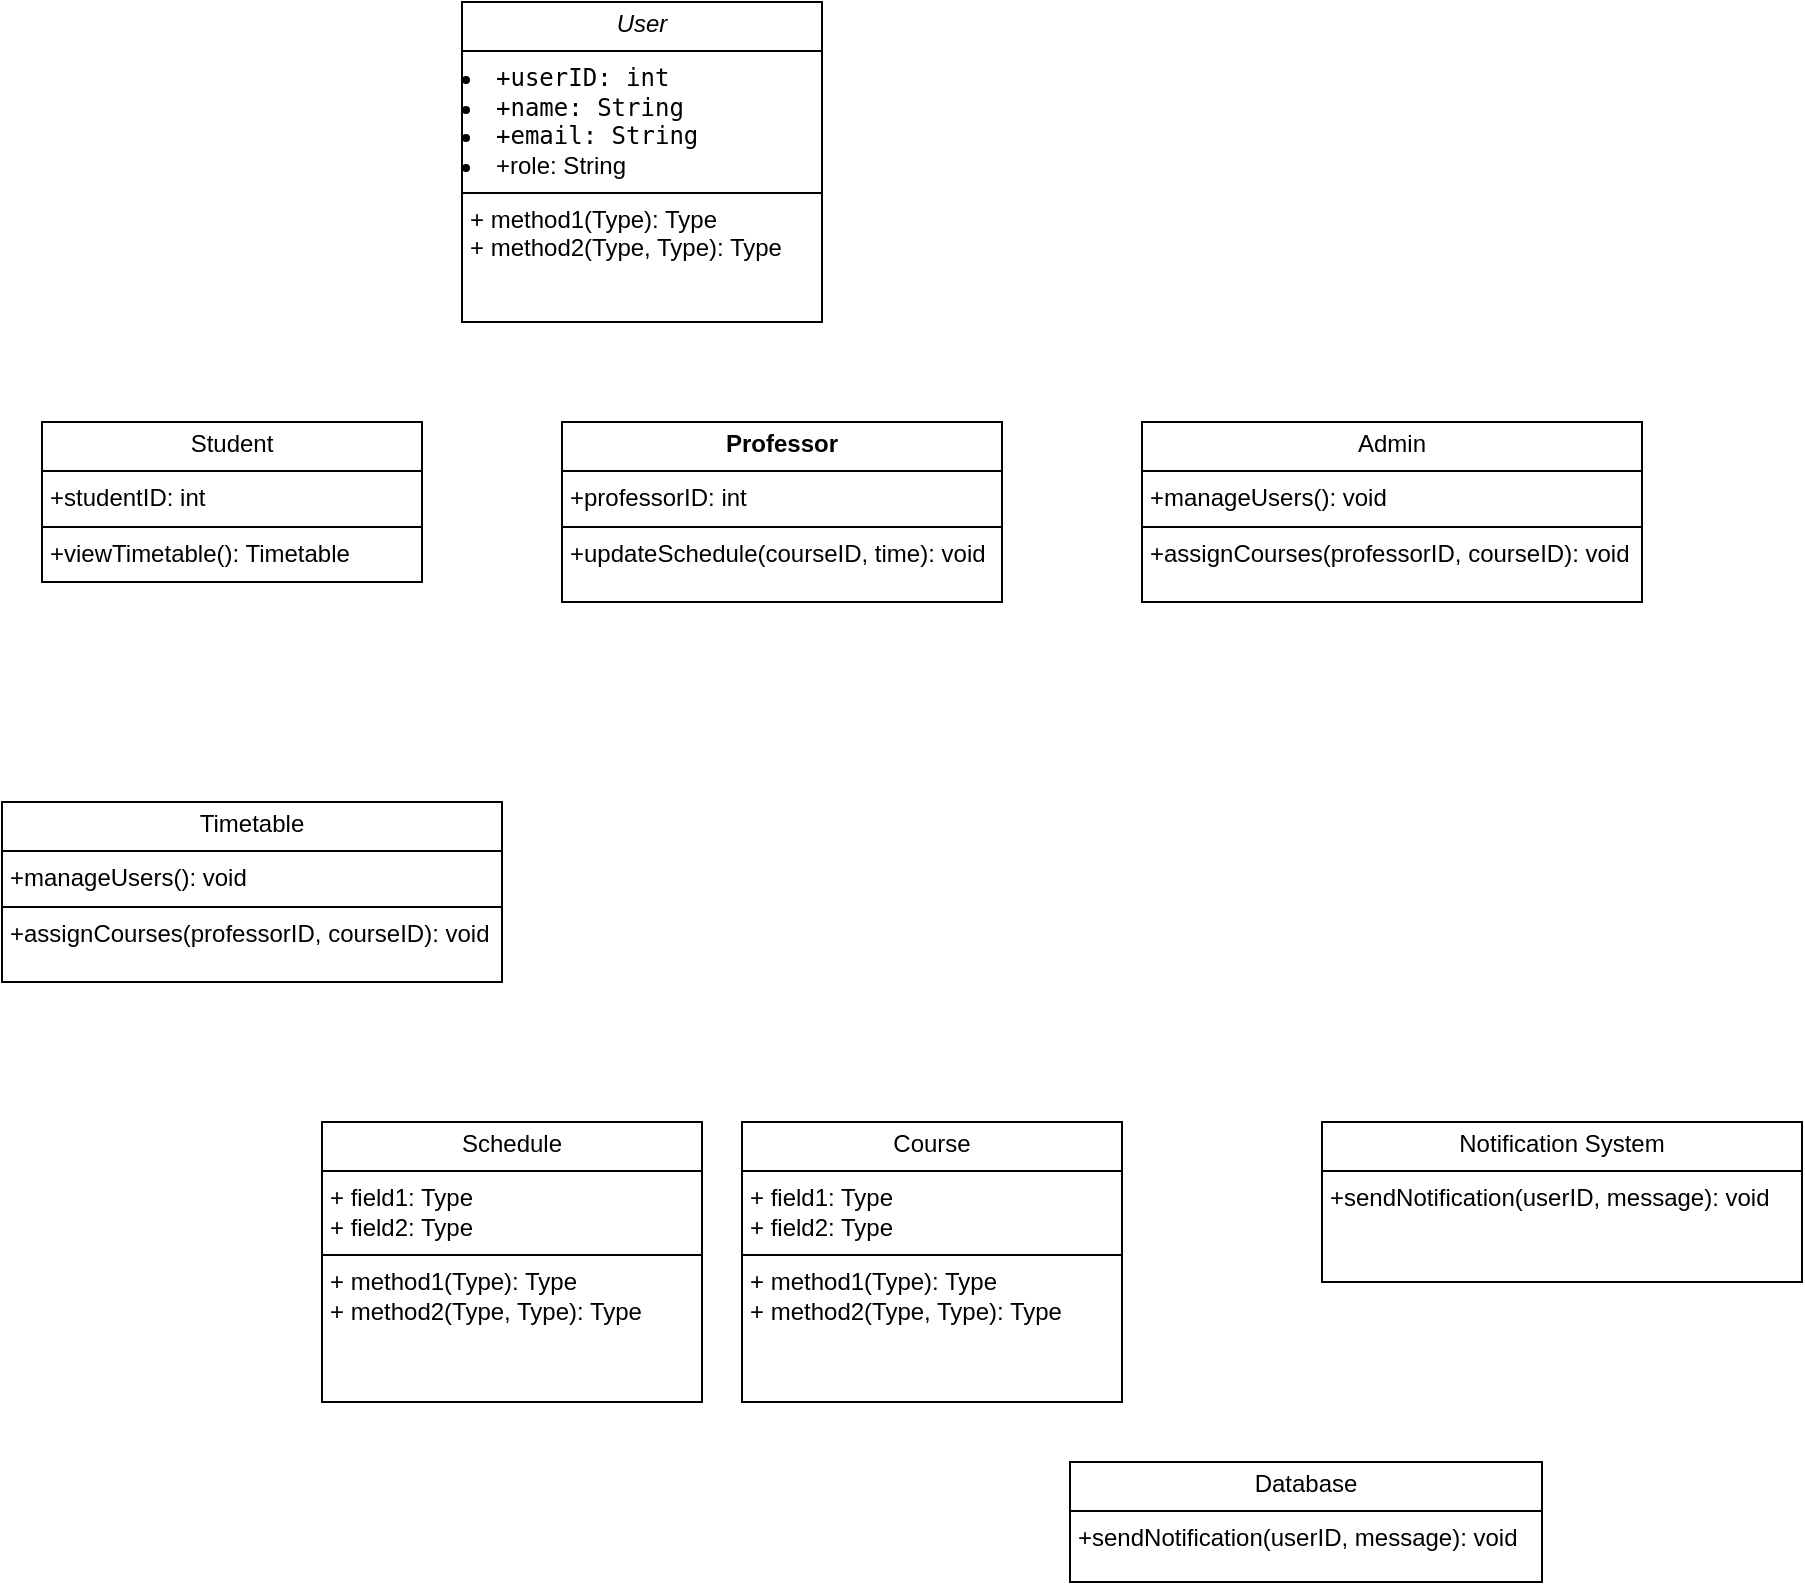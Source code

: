 <mxfile version="26.1.0">
  <diagram name="Page-1" id="SlW4962E-RbiIBDBZss2">
    <mxGraphModel dx="2062" dy="655" grid="1" gridSize="10" guides="1" tooltips="1" connect="1" arrows="1" fold="1" page="1" pageScale="1" pageWidth="827" pageHeight="1169" math="0" shadow="0">
      <root>
        <mxCell id="0" />
        <mxCell id="1" parent="0" />
        <mxCell id="CbIUsaz2GKmM31-lCiuR-1" value="&lt;p style=&quot;margin:0px;margin-top:4px;text-align:center;&quot;&gt;&lt;i&gt;User&lt;/i&gt;&lt;/p&gt;&lt;hr size=&quot;1&quot; style=&quot;border-style:solid;&quot;&gt;&lt;li data-end=&quot;223&quot; data-start=&quot;205&quot;&gt;&lt;code data-end=&quot;221&quot; data-start=&quot;207&quot;&gt;+userID: int&lt;/code&gt;&lt;/li&gt;&lt;li data-end=&quot;246&quot; data-start=&quot;227&quot;&gt;&lt;code data-end=&quot;244&quot; data-start=&quot;229&quot;&gt;+name: String&lt;/code&gt;&lt;/li&gt;&lt;li data-end=&quot;270&quot; data-start=&quot;250&quot;&gt;&lt;code data-end=&quot;268&quot; data-start=&quot;252&quot;&gt;+email: String&lt;/code&gt;&lt;/li&gt;&lt;li data-end=&quot;270&quot; data-start=&quot;250&quot;&gt;+role: String&lt;/li&gt;&lt;hr size=&quot;1&quot; style=&quot;border-style:solid;&quot;&gt;&lt;p style=&quot;margin:0px;margin-left:4px;&quot;&gt;+ method1(Type): Type&lt;br&gt;+ method2(Type, Type): Type&lt;/p&gt;" style="verticalAlign=top;align=left;overflow=fill;html=1;whiteSpace=wrap;" vertex="1" parent="1">
          <mxGeometry x="110" y="10" width="180" height="160" as="geometry" />
        </mxCell>
        <mxCell id="CbIUsaz2GKmM31-lCiuR-2" value="&lt;p style=&quot;margin:0px;margin-top:4px;text-align:center;&quot;&gt;Student&lt;/p&gt;&lt;hr size=&quot;1&quot; style=&quot;border-style:solid;&quot;&gt;&lt;p style=&quot;margin:0px;margin-left:4px;&quot;&gt;+studentID: int&lt;/p&gt;&lt;hr size=&quot;1&quot; style=&quot;border-style:solid;&quot;&gt;&lt;p style=&quot;margin:0px;margin-left:4px;&quot;&gt;+viewTimetable(): Timetable&lt;/p&gt;" style="verticalAlign=top;align=left;overflow=fill;html=1;whiteSpace=wrap;" vertex="1" parent="1">
          <mxGeometry x="-100" y="220" width="190" height="80" as="geometry" />
        </mxCell>
        <mxCell id="CbIUsaz2GKmM31-lCiuR-5" value="&lt;p style=&quot;margin:0px;margin-top:4px;text-align:center;&quot;&gt;&lt;strong data-end=&quot;463&quot; data-start=&quot;450&quot;&gt;Professor&lt;/strong&gt;&lt;/p&gt;&lt;hr size=&quot;1&quot; style=&quot;border-style:solid;&quot;&gt;&lt;p style=&quot;margin:0px;margin-left:4px;&quot;&gt;+professorID: int&lt;/p&gt;&lt;hr size=&quot;1&quot; style=&quot;border-style:solid;&quot;&gt;&lt;p style=&quot;margin:0px;margin-left:4px;&quot;&gt;+updateSchedule(courseID, time): void&lt;/p&gt;" style="verticalAlign=top;align=left;overflow=fill;html=1;whiteSpace=wrap;" vertex="1" parent="1">
          <mxGeometry x="160" y="220" width="220" height="90" as="geometry" />
        </mxCell>
        <mxCell id="CbIUsaz2GKmM31-lCiuR-6" value="&lt;p style=&quot;margin:0px;margin-top:4px;text-align:center;&quot;&gt;Notification System&lt;/p&gt;&lt;hr size=&quot;1&quot; style=&quot;border-style:solid;&quot;&gt;&lt;p style=&quot;margin:0px;margin-left:4px;&quot;&gt;+sendNotification(userID, message): void&lt;/p&gt;" style="verticalAlign=top;align=left;overflow=fill;html=1;whiteSpace=wrap;" vertex="1" parent="1">
          <mxGeometry x="540" y="570" width="240" height="80" as="geometry" />
        </mxCell>
        <mxCell id="CbIUsaz2GKmM31-lCiuR-7" value="&lt;p style=&quot;margin:0px;margin-top:4px;text-align:center;&quot;&gt;Schedule&lt;/p&gt;&lt;hr size=&quot;1&quot; style=&quot;border-style:solid;&quot;&gt;&lt;p style=&quot;margin:0px;margin-left:4px;&quot;&gt;+ field1: Type&lt;br&gt;+ field2: Type&lt;/p&gt;&lt;hr size=&quot;1&quot; style=&quot;border-style:solid;&quot;&gt;&lt;p style=&quot;margin:0px;margin-left:4px;&quot;&gt;+ method1(Type): Type&lt;br&gt;+ method2(Type, Type): Type&lt;/p&gt;" style="verticalAlign=top;align=left;overflow=fill;html=1;whiteSpace=wrap;" vertex="1" parent="1">
          <mxGeometry x="40" y="570" width="190" height="140" as="geometry" />
        </mxCell>
        <mxCell id="CbIUsaz2GKmM31-lCiuR-9" value="&lt;p style=&quot;margin:0px;margin-top:4px;text-align:center;&quot;&gt;Admin&lt;/p&gt;&lt;hr size=&quot;1&quot; style=&quot;border-style:solid;&quot;&gt;&lt;p style=&quot;margin:0px;margin-left:4px;&quot;&gt;+manageUsers(): void&lt;/p&gt;&lt;hr size=&quot;1&quot; style=&quot;border-style:solid;&quot;&gt;&lt;p style=&quot;margin:0px;margin-left:4px;&quot;&gt;+assignCourses(professorID, courseID): void&lt;/p&gt;" style="verticalAlign=top;align=left;overflow=fill;html=1;whiteSpace=wrap;" vertex="1" parent="1">
          <mxGeometry x="450" y="220" width="250" height="90" as="geometry" />
        </mxCell>
        <mxCell id="CbIUsaz2GKmM31-lCiuR-11" value="&lt;p style=&quot;margin:0px;margin-top:4px;text-align:center;&quot;&gt;Timetable&lt;/p&gt;&lt;hr size=&quot;1&quot; style=&quot;border-style:solid;&quot;&gt;&lt;p style=&quot;margin:0px;margin-left:4px;&quot;&gt;+manageUsers(): void&lt;/p&gt;&lt;hr size=&quot;1&quot; style=&quot;border-style:solid;&quot;&gt;&lt;p style=&quot;margin:0px;margin-left:4px;&quot;&gt;+assignCourses(professorID, courseID): void&lt;/p&gt;" style="verticalAlign=top;align=left;overflow=fill;html=1;whiteSpace=wrap;" vertex="1" parent="1">
          <mxGeometry x="-120" y="410" width="250" height="90" as="geometry" />
        </mxCell>
        <mxCell id="CbIUsaz2GKmM31-lCiuR-12" value="&lt;p style=&quot;margin:0px;margin-top:4px;text-align:center;&quot;&gt;Database&lt;/p&gt;&lt;hr size=&quot;1&quot; style=&quot;border-style:solid;&quot;&gt;&lt;p style=&quot;margin:0px;margin-left:4px;&quot;&gt;+sendNotification(userID, message): void&lt;/p&gt;" style="verticalAlign=top;align=left;overflow=fill;html=1;whiteSpace=wrap;" vertex="1" parent="1">
          <mxGeometry x="414" y="740" width="236" height="60" as="geometry" />
        </mxCell>
        <mxCell id="CbIUsaz2GKmM31-lCiuR-13" value="&lt;p style=&quot;margin:0px;margin-top:4px;text-align:center;&quot;&gt;Course&lt;/p&gt;&lt;hr size=&quot;1&quot; style=&quot;border-style:solid;&quot;&gt;&lt;p style=&quot;margin:0px;margin-left:4px;&quot;&gt;+ field1: Type&lt;br&gt;+ field2: Type&lt;/p&gt;&lt;hr size=&quot;1&quot; style=&quot;border-style:solid;&quot;&gt;&lt;p style=&quot;margin:0px;margin-left:4px;&quot;&gt;+ method1(Type): Type&lt;br&gt;+ method2(Type, Type): Type&lt;/p&gt;" style="verticalAlign=top;align=left;overflow=fill;html=1;whiteSpace=wrap;" vertex="1" parent="1">
          <mxGeometry x="250" y="570" width="190" height="140" as="geometry" />
        </mxCell>
      </root>
    </mxGraphModel>
  </diagram>
</mxfile>
